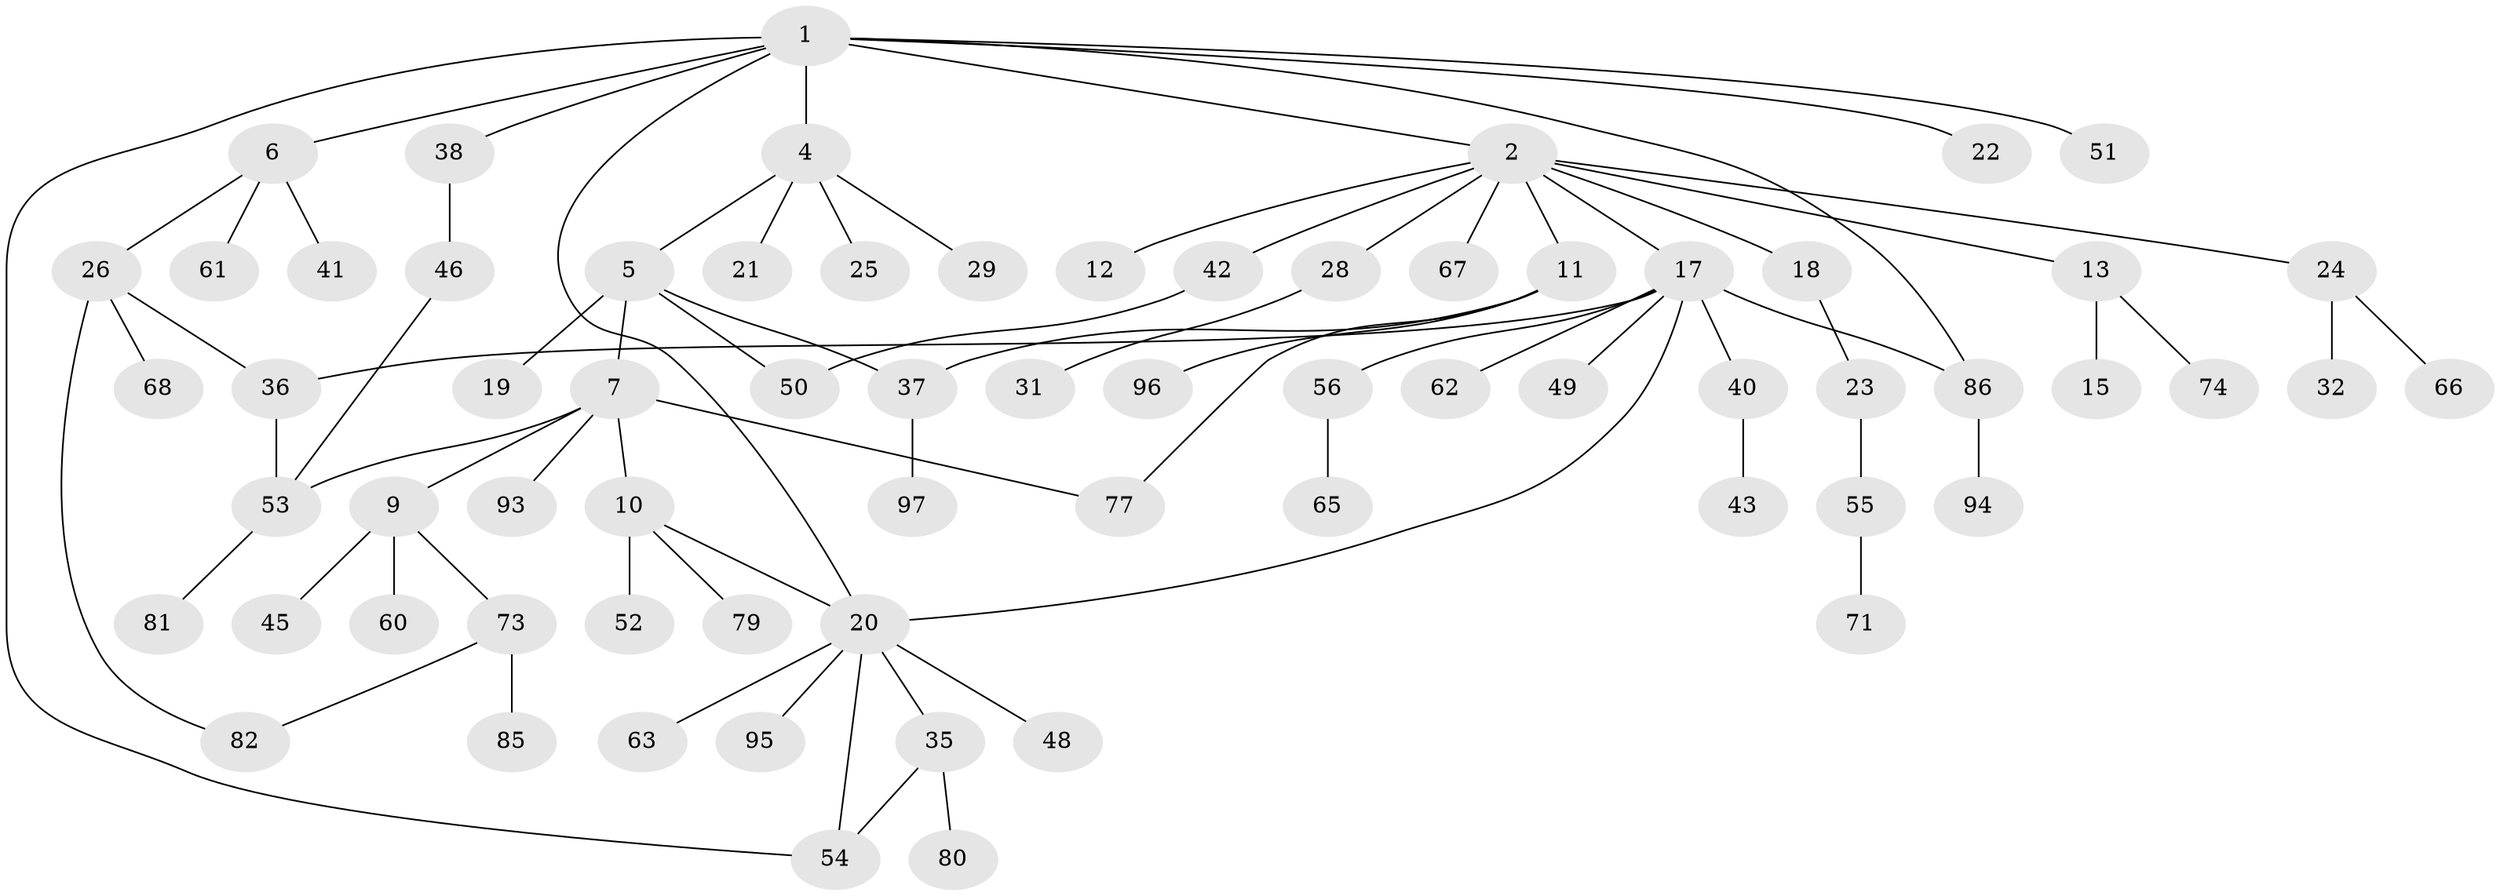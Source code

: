 // Generated by graph-tools (version 1.1) at 2025/51/02/27/25 19:51:38]
// undirected, 68 vertices, 79 edges
graph export_dot {
graph [start="1"]
  node [color=gray90,style=filled];
  1 [super="+3"];
  2 [super="+8"];
  4 [super="+16"];
  5;
  6 [super="+14"];
  7 [super="+44"];
  9 [super="+27"];
  10 [super="+30"];
  11 [super="+58"];
  12 [super="+90"];
  13 [super="+89"];
  15 [super="+64"];
  17 [super="+59"];
  18;
  19 [super="+47"];
  20 [super="+34"];
  21;
  22 [super="+33"];
  23;
  24 [super="+39"];
  25;
  26 [super="+98"];
  28;
  29;
  31;
  32;
  35;
  36;
  37 [super="+76"];
  38;
  40;
  41;
  42 [super="+75"];
  43;
  45;
  46 [super="+84"];
  48;
  49 [super="+91"];
  50 [super="+78"];
  51 [super="+83"];
  52;
  53 [super="+57"];
  54 [super="+70"];
  55;
  56;
  60;
  61 [super="+87"];
  62;
  63;
  65 [super="+92"];
  66;
  67 [super="+69"];
  68 [super="+72"];
  71;
  73;
  74;
  77;
  79;
  80;
  81;
  82;
  85;
  86 [super="+88"];
  93;
  94;
  95;
  96;
  97;
  1 -- 2;
  1 -- 22;
  1 -- 51;
  1 -- 4;
  1 -- 38;
  1 -- 6;
  1 -- 86;
  1 -- 54;
  1 -- 20;
  2 -- 11;
  2 -- 18;
  2 -- 24;
  2 -- 28;
  2 -- 42;
  2 -- 17;
  2 -- 67;
  2 -- 12;
  2 -- 13;
  4 -- 5;
  4 -- 25;
  4 -- 21;
  4 -- 29;
  5 -- 7;
  5 -- 19;
  5 -- 37;
  5 -- 50;
  6 -- 26;
  6 -- 61;
  6 -- 41;
  7 -- 9;
  7 -- 10;
  7 -- 93;
  7 -- 77;
  7 -- 53;
  9 -- 73;
  9 -- 60;
  9 -- 45;
  10 -- 20;
  10 -- 52;
  10 -- 79;
  11 -- 96;
  11 -- 77;
  11 -- 37;
  13 -- 15;
  13 -- 74;
  17 -- 40;
  17 -- 49;
  17 -- 56;
  17 -- 36;
  17 -- 62;
  17 -- 86;
  17 -- 20;
  18 -- 23;
  20 -- 35;
  20 -- 48;
  20 -- 63;
  20 -- 95;
  20 -- 54;
  23 -- 55;
  24 -- 32;
  24 -- 66;
  26 -- 36;
  26 -- 68;
  26 -- 82;
  28 -- 31;
  35 -- 54;
  35 -- 80;
  36 -- 53;
  37 -- 97;
  38 -- 46;
  40 -- 43;
  42 -- 50;
  46 -- 53;
  53 -- 81;
  55 -- 71;
  56 -- 65;
  73 -- 82;
  73 -- 85;
  86 -- 94;
}
